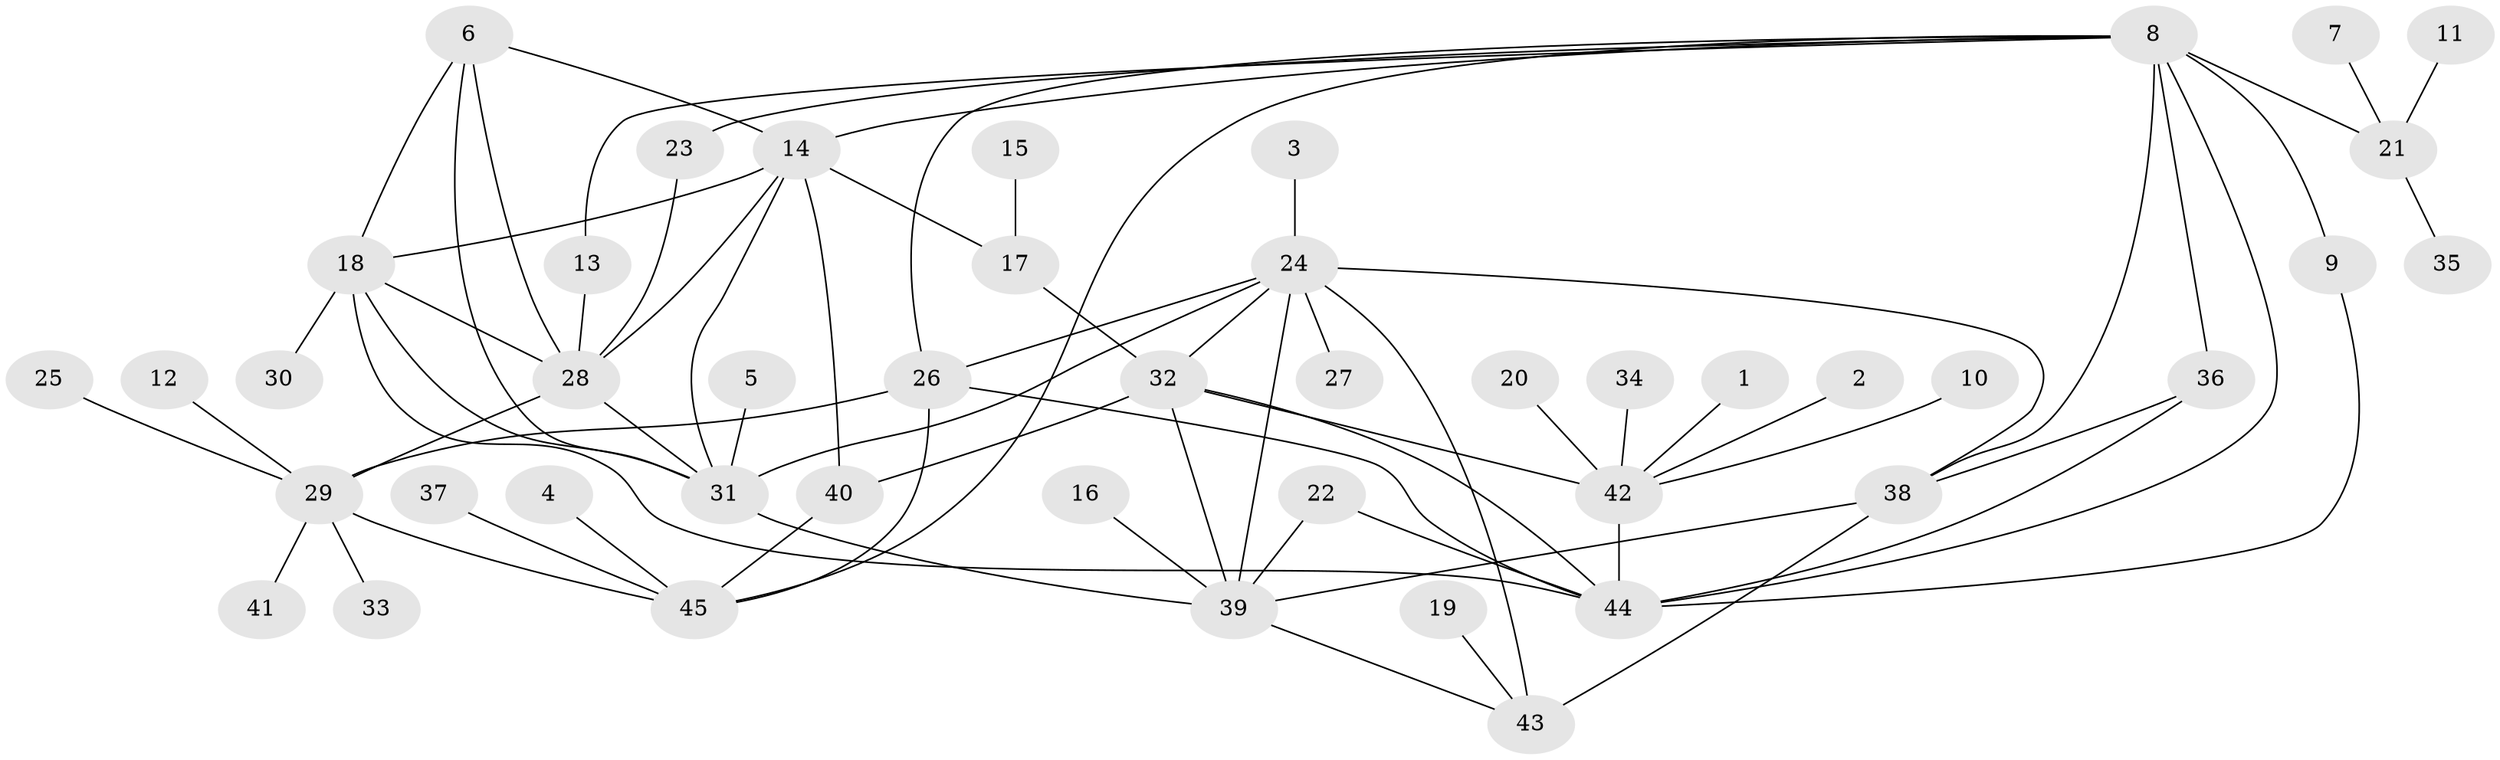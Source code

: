 // original degree distribution, {10: 0.044642857142857144, 9: 0.026785714285714284, 6: 0.03571428571428571, 4: 0.017857142857142856, 12: 0.026785714285714284, 5: 0.017857142857142856, 7: 0.044642857142857144, 14: 0.008928571428571428, 1: 0.5178571428571429, 2: 0.20535714285714285, 3: 0.05357142857142857}
// Generated by graph-tools (version 1.1) at 2025/37/03/04/25 23:37:47]
// undirected, 45 vertices, 73 edges
graph export_dot {
  node [color=gray90,style=filled];
  1;
  2;
  3;
  4;
  5;
  6;
  7;
  8;
  9;
  10;
  11;
  12;
  13;
  14;
  15;
  16;
  17;
  18;
  19;
  20;
  21;
  22;
  23;
  24;
  25;
  26;
  27;
  28;
  29;
  30;
  31;
  32;
  33;
  34;
  35;
  36;
  37;
  38;
  39;
  40;
  41;
  42;
  43;
  44;
  45;
  1 -- 42 [weight=1.0];
  2 -- 42 [weight=1.0];
  3 -- 24 [weight=1.0];
  4 -- 45 [weight=1.0];
  5 -- 31 [weight=1.0];
  6 -- 14 [weight=1.0];
  6 -- 18 [weight=1.0];
  6 -- 28 [weight=1.0];
  6 -- 31 [weight=1.0];
  7 -- 21 [weight=1.0];
  8 -- 9 [weight=1.0];
  8 -- 13 [weight=1.0];
  8 -- 14 [weight=1.0];
  8 -- 21 [weight=4.0];
  8 -- 23 [weight=1.0];
  8 -- 26 [weight=2.0];
  8 -- 36 [weight=1.0];
  8 -- 38 [weight=1.0];
  8 -- 44 [weight=1.0];
  8 -- 45 [weight=1.0];
  9 -- 44 [weight=1.0];
  10 -- 42 [weight=1.0];
  11 -- 21 [weight=1.0];
  12 -- 29 [weight=1.0];
  13 -- 28 [weight=1.0];
  14 -- 17 [weight=1.0];
  14 -- 18 [weight=1.0];
  14 -- 28 [weight=1.0];
  14 -- 31 [weight=1.0];
  14 -- 40 [weight=1.0];
  15 -- 17 [weight=1.0];
  16 -- 39 [weight=1.0];
  17 -- 32 [weight=1.0];
  18 -- 28 [weight=1.0];
  18 -- 30 [weight=1.0];
  18 -- 31 [weight=1.0];
  18 -- 44 [weight=1.0];
  19 -- 43 [weight=1.0];
  20 -- 42 [weight=1.0];
  21 -- 35 [weight=1.0];
  22 -- 39 [weight=1.0];
  22 -- 44 [weight=1.0];
  23 -- 28 [weight=1.0];
  24 -- 26 [weight=1.0];
  24 -- 27 [weight=1.0];
  24 -- 31 [weight=1.0];
  24 -- 32 [weight=1.0];
  24 -- 38 [weight=2.0];
  24 -- 39 [weight=1.0];
  24 -- 43 [weight=1.0];
  25 -- 29 [weight=1.0];
  26 -- 29 [weight=1.0];
  26 -- 44 [weight=3.0];
  26 -- 45 [weight=3.0];
  28 -- 29 [weight=1.0];
  28 -- 31 [weight=1.0];
  29 -- 33 [weight=1.0];
  29 -- 41 [weight=1.0];
  29 -- 45 [weight=3.0];
  31 -- 39 [weight=2.0];
  32 -- 39 [weight=1.0];
  32 -- 40 [weight=1.0];
  32 -- 42 [weight=4.0];
  32 -- 44 [weight=2.0];
  34 -- 42 [weight=1.0];
  36 -- 38 [weight=1.0];
  36 -- 44 [weight=1.0];
  37 -- 45 [weight=1.0];
  38 -- 39 [weight=2.0];
  38 -- 43 [weight=2.0];
  39 -- 43 [weight=1.0];
  40 -- 45 [weight=1.0];
  42 -- 44 [weight=2.0];
}
